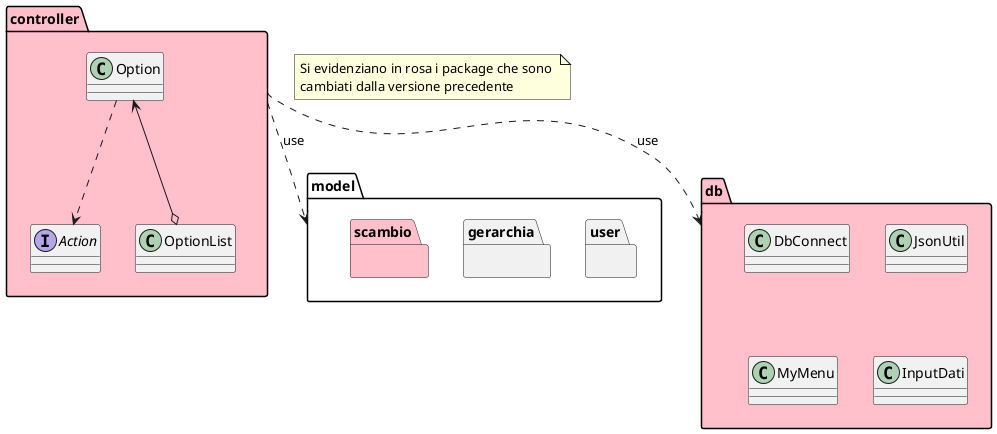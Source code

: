 @startuml package

note as n1
    Si evidenziano in rosa i package che sono 
    cambiati dalla versione precedente
end note

package controller #Pink{
    interface Action{}
    class Option{}
    class OptionList{}
    Option <--o OptionList
    Option ..> Action
}

package model{
    package user {}
    package gerarchia{}
    package scambio #Pink {}
}
package db #Pink{
    class DbConnect {}
    class JsonUtil{}
    class MyMenu{}
    class InputDati{}
}



controller ..> model: use
controller ..> db: use

@enduml